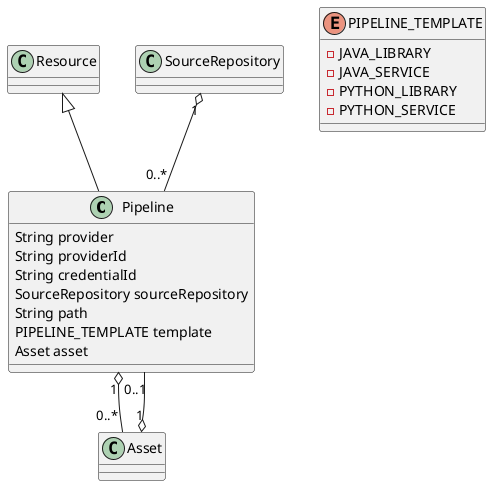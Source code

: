 @startuml
class  Pipeline {
  String provider
  String providerId
  String credentialId
  SourceRepository sourceRepository
  String path
  PIPELINE_TEMPLATE template
  Asset asset
}
Pipeline "1" o-- "0..*" Asset
Resource <|-- Pipeline
SourceRepository "1" o-- "0..*" Pipeline
Asset "1" o-- "0..1"   Pipeline


enum PIPELINE_TEMPLATE {
         - JAVA_LIBRARY
         - JAVA_SERVICE
         - PYTHON_LIBRARY
         - PYTHON_SERVICE
}

@enduml